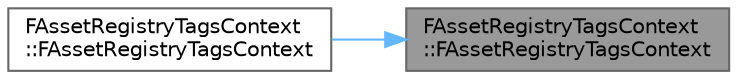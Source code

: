 digraph "FAssetRegistryTagsContext::FAssetRegistryTagsContext"
{
 // INTERACTIVE_SVG=YES
 // LATEX_PDF_SIZE
  bgcolor="transparent";
  edge [fontname=Helvetica,fontsize=10,labelfontname=Helvetica,labelfontsize=10];
  node [fontname=Helvetica,fontsize=10,shape=box,height=0.2,width=0.4];
  rankdir="RL";
  Node1 [id="Node000001",label="FAssetRegistryTagsContext\l::FAssetRegistryTagsContext",height=0.2,width=0.4,color="gray40", fillcolor="grey60", style="filled", fontcolor="black",tooltip=" "];
  Node1 -> Node2 [id="edge1_Node000001_Node000002",dir="back",color="steelblue1",style="solid",tooltip=" "];
  Node2 [id="Node000002",label="FAssetRegistryTagsContext\l::FAssetRegistryTagsContext",height=0.2,width=0.4,color="grey40", fillcolor="white", style="filled",URL="$df/d9e/classFAssetRegistryTagsContext.html#a5ac26e55c98a75d82d6bcbfc91a4a6e6",tooltip=" "];
}
